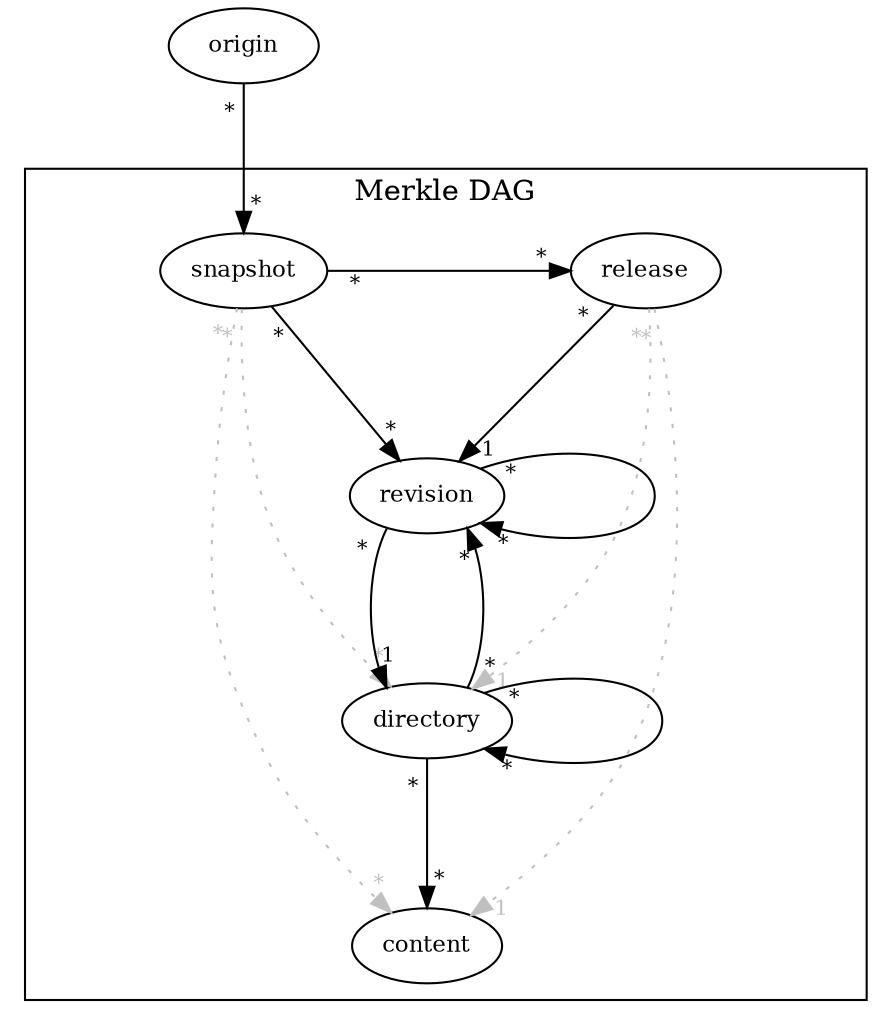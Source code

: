 digraph G {
    // rankdir=LR;
    nodesep=1;
    ranksep=1;
    overlap=scalexy;
    splines=true;
    node [width=1, fontsize=11];
    edge [fontsize=10, labeldistance=1.5];

    origin;
    subgraph cluster_0 {
        label = "Merkle DAG";
        subgraph {
            rank = same;
            snapshot;
            release;
        }
        revision;
        directory;
        content;
    }

    origin -> snapshot [taillabel="*", headlabel="*"];

    release -> revision [taillabel="*", headlabel=1];
    release -> directory [taillabel="*", headlabel=1, style=dotted, fontcolor=grey, color=grey];
    release -> content [taillabel="*", headlabel=1, style=dotted, fontcolor=grey, color=grey];

    snapshot -> release [taillabel="*", headlabel="*"];
    snapshot -> revision [taillabel="*", headlabel="*"];
    snapshot -> directory [taillabel="*", headlabel="*", style=dotted, fontcolor=grey, color=grey];
    snapshot -> content [taillabel="*", headlabel="*", style=dotted, fontcolor=grey, color=grey];

    revision -> revision [taillabel="*", headlabel="*"];
    revision -> directory [taillabel="*", headlabel=1];
    directory -> content [taillabel="*", headlabel="*"];
    directory -> directory [taillabel="*", headlabel="*"];
    directory -> revision [taillabel="*", headlabel="*"];
}
